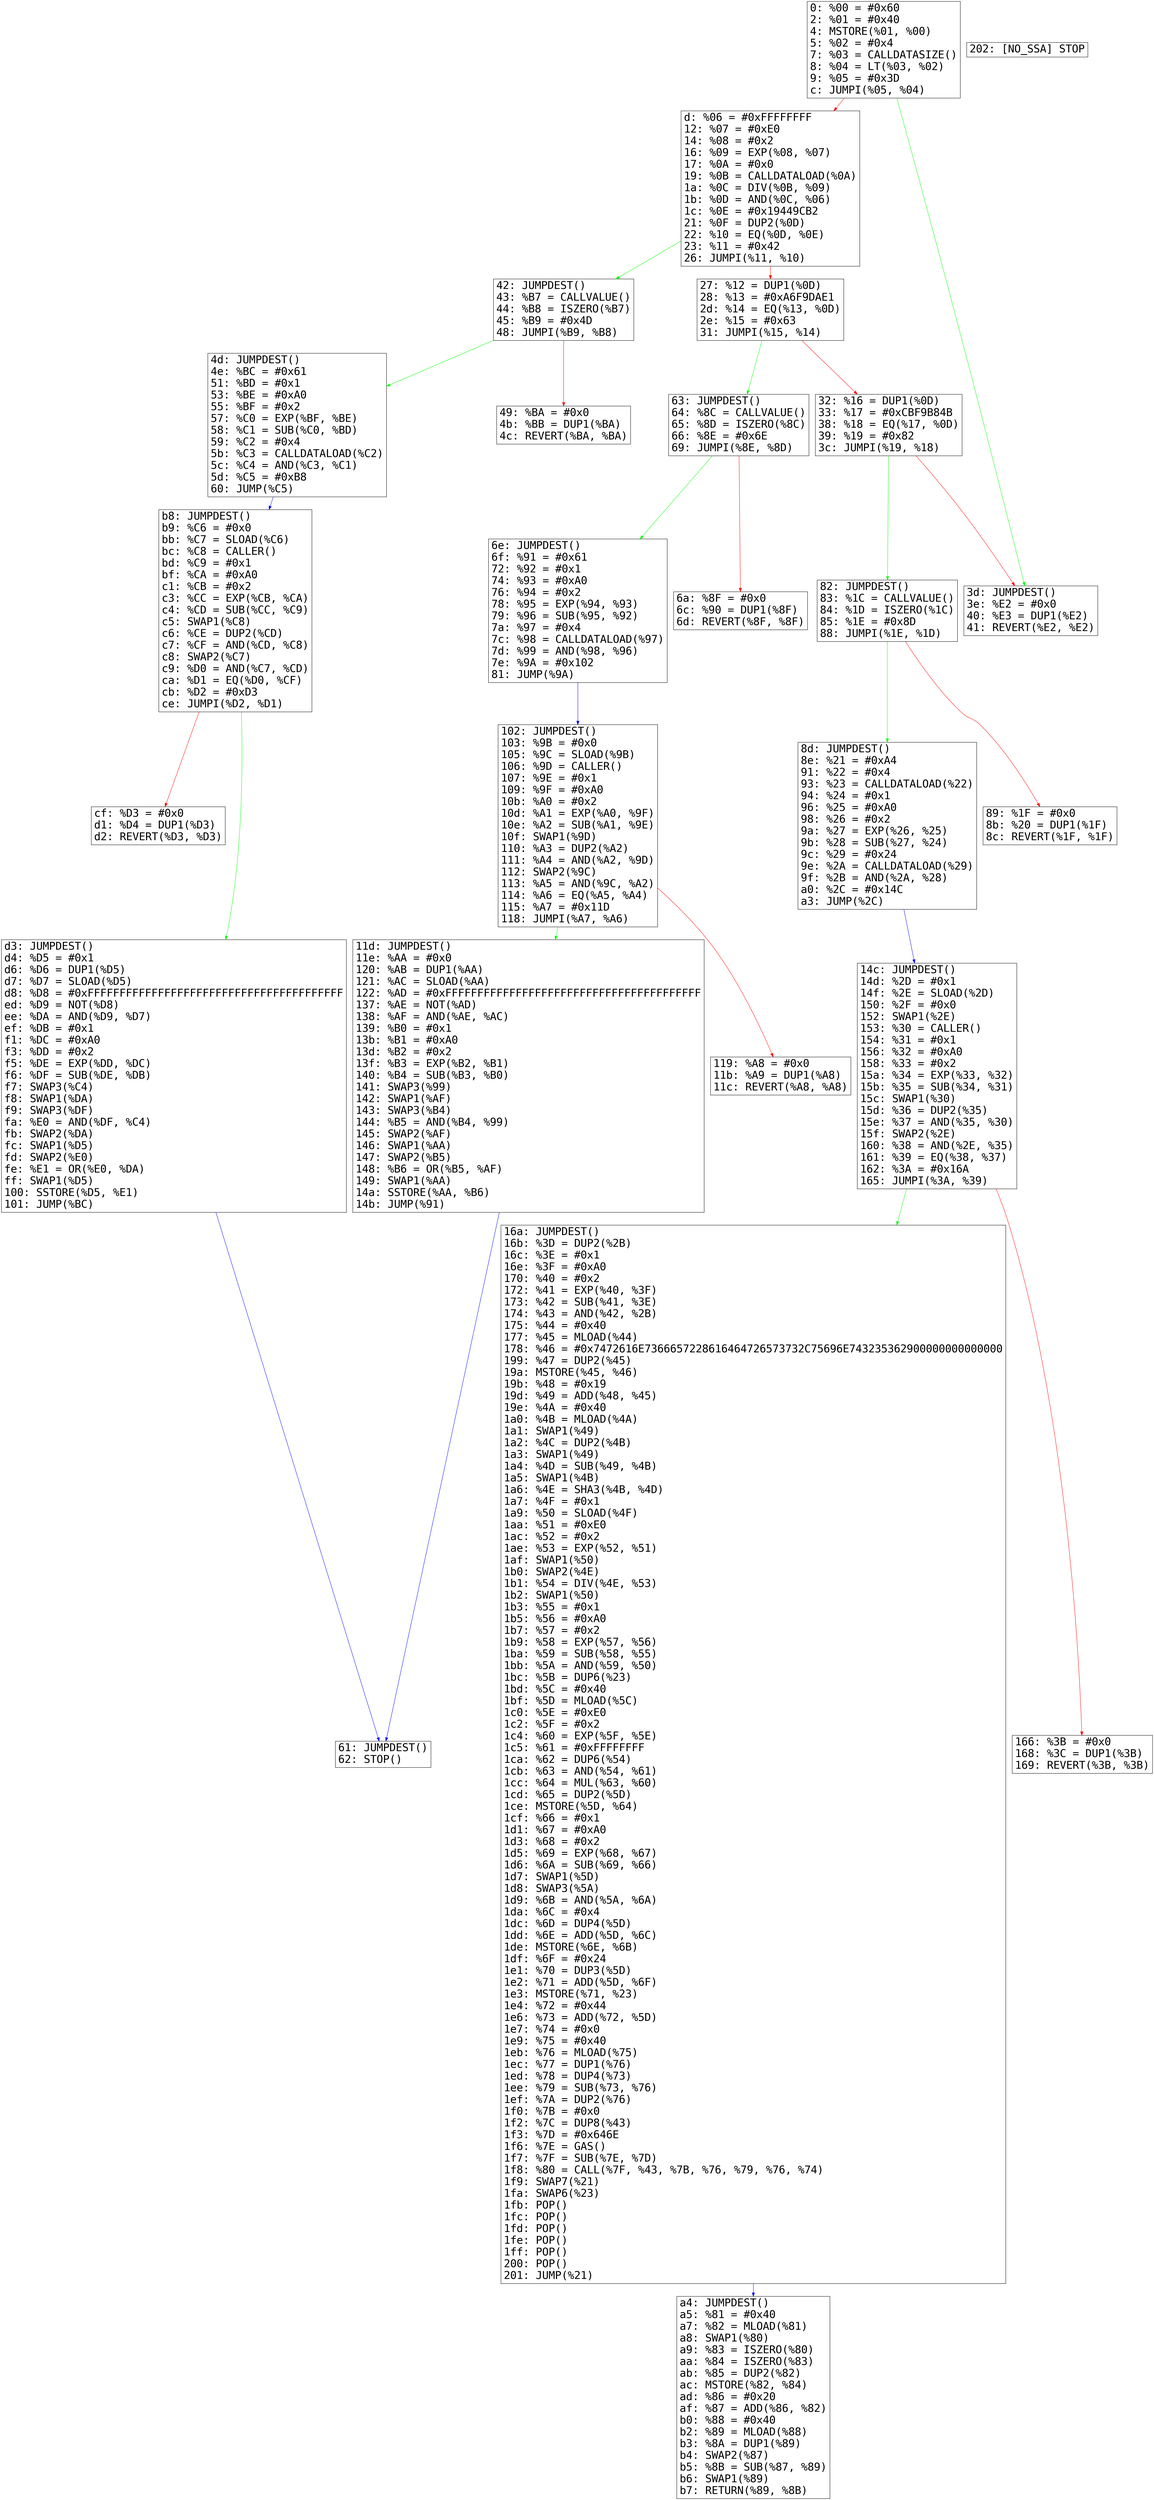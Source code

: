 digraph "graph.cfg.gv" {
	subgraph global {
		node [fontname=Courier fontsize=30.0 rank=same shape=box]
		block_0 [label="0: %00 = #0x60\l2: %01 = #0x40\l4: MSTORE(%01, %00)\l5: %02 = #0x4\l7: %03 = CALLDATASIZE()\l8: %04 = LT(%03, %02)\l9: %05 = #0x3D\lc: JUMPI(%05, %04)\l"]
		block_d [label="d: %06 = #0xFFFFFFFF\l12: %07 = #0xE0\l14: %08 = #0x2\l16: %09 = EXP(%08, %07)\l17: %0A = #0x0\l19: %0B = CALLDATALOAD(%0A)\l1a: %0C = DIV(%0B, %09)\l1b: %0D = AND(%0C, %06)\l1c: %0E = #0x19449CB2\l21: %0F = DUP2(%0D)\l22: %10 = EQ(%0D, %0E)\l23: %11 = #0x42\l26: JUMPI(%11, %10)\l"]
		block_27 [label="27: %12 = DUP1(%0D)\l28: %13 = #0xA6F9DAE1\l2d: %14 = EQ(%13, %0D)\l2e: %15 = #0x63\l31: JUMPI(%15, %14)\l"]
		block_32 [label="32: %16 = DUP1(%0D)\l33: %17 = #0xCBF9B84B\l38: %18 = EQ(%17, %0D)\l39: %19 = #0x82\l3c: JUMPI(%19, %18)\l"]
		block_3d [label="3d: JUMPDEST()\l3e: %E2 = #0x0\l40: %E3 = DUP1(%E2)\l41: REVERT(%E2, %E2)\l"]
		block_42 [label="42: JUMPDEST()\l43: %B7 = CALLVALUE()\l44: %B8 = ISZERO(%B7)\l45: %B9 = #0x4D\l48: JUMPI(%B9, %B8)\l"]
		block_49 [label="49: %BA = #0x0\l4b: %BB = DUP1(%BA)\l4c: REVERT(%BA, %BA)\l"]
		block_4d [label="4d: JUMPDEST()\l4e: %BC = #0x61\l51: %BD = #0x1\l53: %BE = #0xA0\l55: %BF = #0x2\l57: %C0 = EXP(%BF, %BE)\l58: %C1 = SUB(%C0, %BD)\l59: %C2 = #0x4\l5b: %C3 = CALLDATALOAD(%C2)\l5c: %C4 = AND(%C3, %C1)\l5d: %C5 = #0xB8\l60: JUMP(%C5)\l"]
		block_61 [label="61: JUMPDEST()\l62: STOP()\l"]
		block_63 [label="63: JUMPDEST()\l64: %8C = CALLVALUE()\l65: %8D = ISZERO(%8C)\l66: %8E = #0x6E\l69: JUMPI(%8E, %8D)\l"]
		block_6a [label="6a: %8F = #0x0\l6c: %90 = DUP1(%8F)\l6d: REVERT(%8F, %8F)\l"]
		block_6e [label="6e: JUMPDEST()\l6f: %91 = #0x61\l72: %92 = #0x1\l74: %93 = #0xA0\l76: %94 = #0x2\l78: %95 = EXP(%94, %93)\l79: %96 = SUB(%95, %92)\l7a: %97 = #0x4\l7c: %98 = CALLDATALOAD(%97)\l7d: %99 = AND(%98, %96)\l7e: %9A = #0x102\l81: JUMP(%9A)\l"]
		block_82 [label="82: JUMPDEST()\l83: %1C = CALLVALUE()\l84: %1D = ISZERO(%1C)\l85: %1E = #0x8D\l88: JUMPI(%1E, %1D)\l"]
		block_89 [label="89: %1F = #0x0\l8b: %20 = DUP1(%1F)\l8c: REVERT(%1F, %1F)\l"]
		block_8d [label="8d: JUMPDEST()\l8e: %21 = #0xA4\l91: %22 = #0x4\l93: %23 = CALLDATALOAD(%22)\l94: %24 = #0x1\l96: %25 = #0xA0\l98: %26 = #0x2\l9a: %27 = EXP(%26, %25)\l9b: %28 = SUB(%27, %24)\l9c: %29 = #0x24\l9e: %2A = CALLDATALOAD(%29)\l9f: %2B = AND(%2A, %28)\la0: %2C = #0x14C\la3: JUMP(%2C)\l"]
		block_a4 [label="a4: JUMPDEST()\la5: %81 = #0x40\la7: %82 = MLOAD(%81)\la8: SWAP1(%80)\la9: %83 = ISZERO(%80)\laa: %84 = ISZERO(%83)\lab: %85 = DUP2(%82)\lac: MSTORE(%82, %84)\lad: %86 = #0x20\laf: %87 = ADD(%86, %82)\lb0: %88 = #0x40\lb2: %89 = MLOAD(%88)\lb3: %8A = DUP1(%89)\lb4: SWAP2(%87)\lb5: %8B = SUB(%87, %89)\lb6: SWAP1(%89)\lb7: RETURN(%89, %8B)\l"]
		block_b8 [label="b8: JUMPDEST()\lb9: %C6 = #0x0\lbb: %C7 = SLOAD(%C6)\lbc: %C8 = CALLER()\lbd: %C9 = #0x1\lbf: %CA = #0xA0\lc1: %CB = #0x2\lc3: %CC = EXP(%CB, %CA)\lc4: %CD = SUB(%CC, %C9)\lc5: SWAP1(%C8)\lc6: %CE = DUP2(%CD)\lc7: %CF = AND(%CD, %C8)\lc8: SWAP2(%C7)\lc9: %D0 = AND(%C7, %CD)\lca: %D1 = EQ(%D0, %CF)\lcb: %D2 = #0xD3\lce: JUMPI(%D2, %D1)\l"]
		block_cf [label="cf: %D3 = #0x0\ld1: %D4 = DUP1(%D3)\ld2: REVERT(%D3, %D3)\l"]
		block_d3 [label="d3: JUMPDEST()\ld4: %D5 = #0x1\ld6: %D6 = DUP1(%D5)\ld7: %D7 = SLOAD(%D5)\ld8: %D8 = #0xFFFFFFFFFFFFFFFFFFFFFFFFFFFFFFFFFFFFFFFF\led: %D9 = NOT(%D8)\lee: %DA = AND(%D9, %D7)\lef: %DB = #0x1\lf1: %DC = #0xA0\lf3: %DD = #0x2\lf5: %DE = EXP(%DD, %DC)\lf6: %DF = SUB(%DE, %DB)\lf7: SWAP3(%C4)\lf8: SWAP1(%DA)\lf9: SWAP3(%DF)\lfa: %E0 = AND(%DF, %C4)\lfb: SWAP2(%DA)\lfc: SWAP1(%D5)\lfd: SWAP2(%E0)\lfe: %E1 = OR(%E0, %DA)\lff: SWAP1(%D5)\l100: SSTORE(%D5, %E1)\l101: JUMP(%BC)\l"]
		block_102 [label="102: JUMPDEST()\l103: %9B = #0x0\l105: %9C = SLOAD(%9B)\l106: %9D = CALLER()\l107: %9E = #0x1\l109: %9F = #0xA0\l10b: %A0 = #0x2\l10d: %A1 = EXP(%A0, %9F)\l10e: %A2 = SUB(%A1, %9E)\l10f: SWAP1(%9D)\l110: %A3 = DUP2(%A2)\l111: %A4 = AND(%A2, %9D)\l112: SWAP2(%9C)\l113: %A5 = AND(%9C, %A2)\l114: %A6 = EQ(%A5, %A4)\l115: %A7 = #0x11D\l118: JUMPI(%A7, %A6)\l"]
		block_119 [label="119: %A8 = #0x0\l11b: %A9 = DUP1(%A8)\l11c: REVERT(%A8, %A8)\l"]
		block_11d [label="11d: JUMPDEST()\l11e: %AA = #0x0\l120: %AB = DUP1(%AA)\l121: %AC = SLOAD(%AA)\l122: %AD = #0xFFFFFFFFFFFFFFFFFFFFFFFFFFFFFFFFFFFFFFFF\l137: %AE = NOT(%AD)\l138: %AF = AND(%AE, %AC)\l139: %B0 = #0x1\l13b: %B1 = #0xA0\l13d: %B2 = #0x2\l13f: %B3 = EXP(%B2, %B1)\l140: %B4 = SUB(%B3, %B0)\l141: SWAP3(%99)\l142: SWAP1(%AF)\l143: SWAP3(%B4)\l144: %B5 = AND(%B4, %99)\l145: SWAP2(%AF)\l146: SWAP1(%AA)\l147: SWAP2(%B5)\l148: %B6 = OR(%B5, %AF)\l149: SWAP1(%AA)\l14a: SSTORE(%AA, %B6)\l14b: JUMP(%91)\l"]
		block_14c [label="14c: JUMPDEST()\l14d: %2D = #0x1\l14f: %2E = SLOAD(%2D)\l150: %2F = #0x0\l152: SWAP1(%2E)\l153: %30 = CALLER()\l154: %31 = #0x1\l156: %32 = #0xA0\l158: %33 = #0x2\l15a: %34 = EXP(%33, %32)\l15b: %35 = SUB(%34, %31)\l15c: SWAP1(%30)\l15d: %36 = DUP2(%35)\l15e: %37 = AND(%35, %30)\l15f: SWAP2(%2E)\l160: %38 = AND(%2E, %35)\l161: %39 = EQ(%38, %37)\l162: %3A = #0x16A\l165: JUMPI(%3A, %39)\l"]
		block_166 [label="166: %3B = #0x0\l168: %3C = DUP1(%3B)\l169: REVERT(%3B, %3B)\l"]
		block_16a [label="16a: JUMPDEST()\l16b: %3D = DUP2(%2B)\l16c: %3E = #0x1\l16e: %3F = #0xA0\l170: %40 = #0x2\l172: %41 = EXP(%40, %3F)\l173: %42 = SUB(%41, %3E)\l174: %43 = AND(%42, %2B)\l175: %44 = #0x40\l177: %45 = MLOAD(%44)\l178: %46 = #0x7472616E7366657228616464726573732C75696E743235362900000000000000\l199: %47 = DUP2(%45)\l19a: MSTORE(%45, %46)\l19b: %48 = #0x19\l19d: %49 = ADD(%48, %45)\l19e: %4A = #0x40\l1a0: %4B = MLOAD(%4A)\l1a1: SWAP1(%49)\l1a2: %4C = DUP2(%4B)\l1a3: SWAP1(%49)\l1a4: %4D = SUB(%49, %4B)\l1a5: SWAP1(%4B)\l1a6: %4E = SHA3(%4B, %4D)\l1a7: %4F = #0x1\l1a9: %50 = SLOAD(%4F)\l1aa: %51 = #0xE0\l1ac: %52 = #0x2\l1ae: %53 = EXP(%52, %51)\l1af: SWAP1(%50)\l1b0: SWAP2(%4E)\l1b1: %54 = DIV(%4E, %53)\l1b2: SWAP1(%50)\l1b3: %55 = #0x1\l1b5: %56 = #0xA0\l1b7: %57 = #0x2\l1b9: %58 = EXP(%57, %56)\l1ba: %59 = SUB(%58, %55)\l1bb: %5A = AND(%59, %50)\l1bc: %5B = DUP6(%23)\l1bd: %5C = #0x40\l1bf: %5D = MLOAD(%5C)\l1c0: %5E = #0xE0\l1c2: %5F = #0x2\l1c4: %60 = EXP(%5F, %5E)\l1c5: %61 = #0xFFFFFFFF\l1ca: %62 = DUP6(%54)\l1cb: %63 = AND(%54, %61)\l1cc: %64 = MUL(%63, %60)\l1cd: %65 = DUP2(%5D)\l1ce: MSTORE(%5D, %64)\l1cf: %66 = #0x1\l1d1: %67 = #0xA0\l1d3: %68 = #0x2\l1d5: %69 = EXP(%68, %67)\l1d6: %6A = SUB(%69, %66)\l1d7: SWAP1(%5D)\l1d8: SWAP3(%5A)\l1d9: %6B = AND(%5A, %6A)\l1da: %6C = #0x4\l1dc: %6D = DUP4(%5D)\l1dd: %6E = ADD(%5D, %6C)\l1de: MSTORE(%6E, %6B)\l1df: %6F = #0x24\l1e1: %70 = DUP3(%5D)\l1e2: %71 = ADD(%5D, %6F)\l1e3: MSTORE(%71, %23)\l1e4: %72 = #0x44\l1e6: %73 = ADD(%72, %5D)\l1e7: %74 = #0x0\l1e9: %75 = #0x40\l1eb: %76 = MLOAD(%75)\l1ec: %77 = DUP1(%76)\l1ed: %78 = DUP4(%73)\l1ee: %79 = SUB(%73, %76)\l1ef: %7A = DUP2(%76)\l1f0: %7B = #0x0\l1f2: %7C = DUP8(%43)\l1f3: %7D = #0x646E\l1f6: %7E = GAS()\l1f7: %7F = SUB(%7E, %7D)\l1f8: %80 = CALL(%7F, %43, %7B, %76, %79, %76, %74)\l1f9: SWAP7(%21)\l1fa: SWAP6(%23)\l1fb: POP()\l1fc: POP()\l1fd: POP()\l1fe: POP()\l1ff: POP()\l200: POP()\l201: JUMP(%21)\l"]
		block_202 [label="202: [NO_SSA] STOP\l"]
	}
	block_11d -> block_61 [color=blue]
	block_102 -> block_119 [color=red]
	block_0 -> block_3d [color=green]
	block_14c -> block_166 [color=red]
	block_82 -> block_89 [color=red]
	block_4d -> block_b8 [color=blue]
	block_32 -> block_82 [color=green]
	block_42 -> block_4d [color=green]
	block_6e -> block_102 [color=blue]
	block_8d -> block_14c [color=blue]
	block_b8 -> block_d3 [color=green]
	block_14c -> block_16a [color=green]
	block_0 -> block_d [color=red]
	block_d -> block_27 [color=red]
	block_63 -> block_6e [color=green]
	block_82 -> block_8d [color=green]
	block_d3 -> block_61 [color=blue]
	block_d -> block_42 [color=green]
	block_27 -> block_32 [color=red]
	block_32 -> block_3d [color=red]
	block_b8 -> block_cf [color=red]
	block_16a -> block_a4 [color=blue]
	block_102 -> block_11d [color=green]
	block_27 -> block_63 [color=green]
	block_63 -> block_6a [color=red]
	block_42 -> block_49 [color=red]
}
